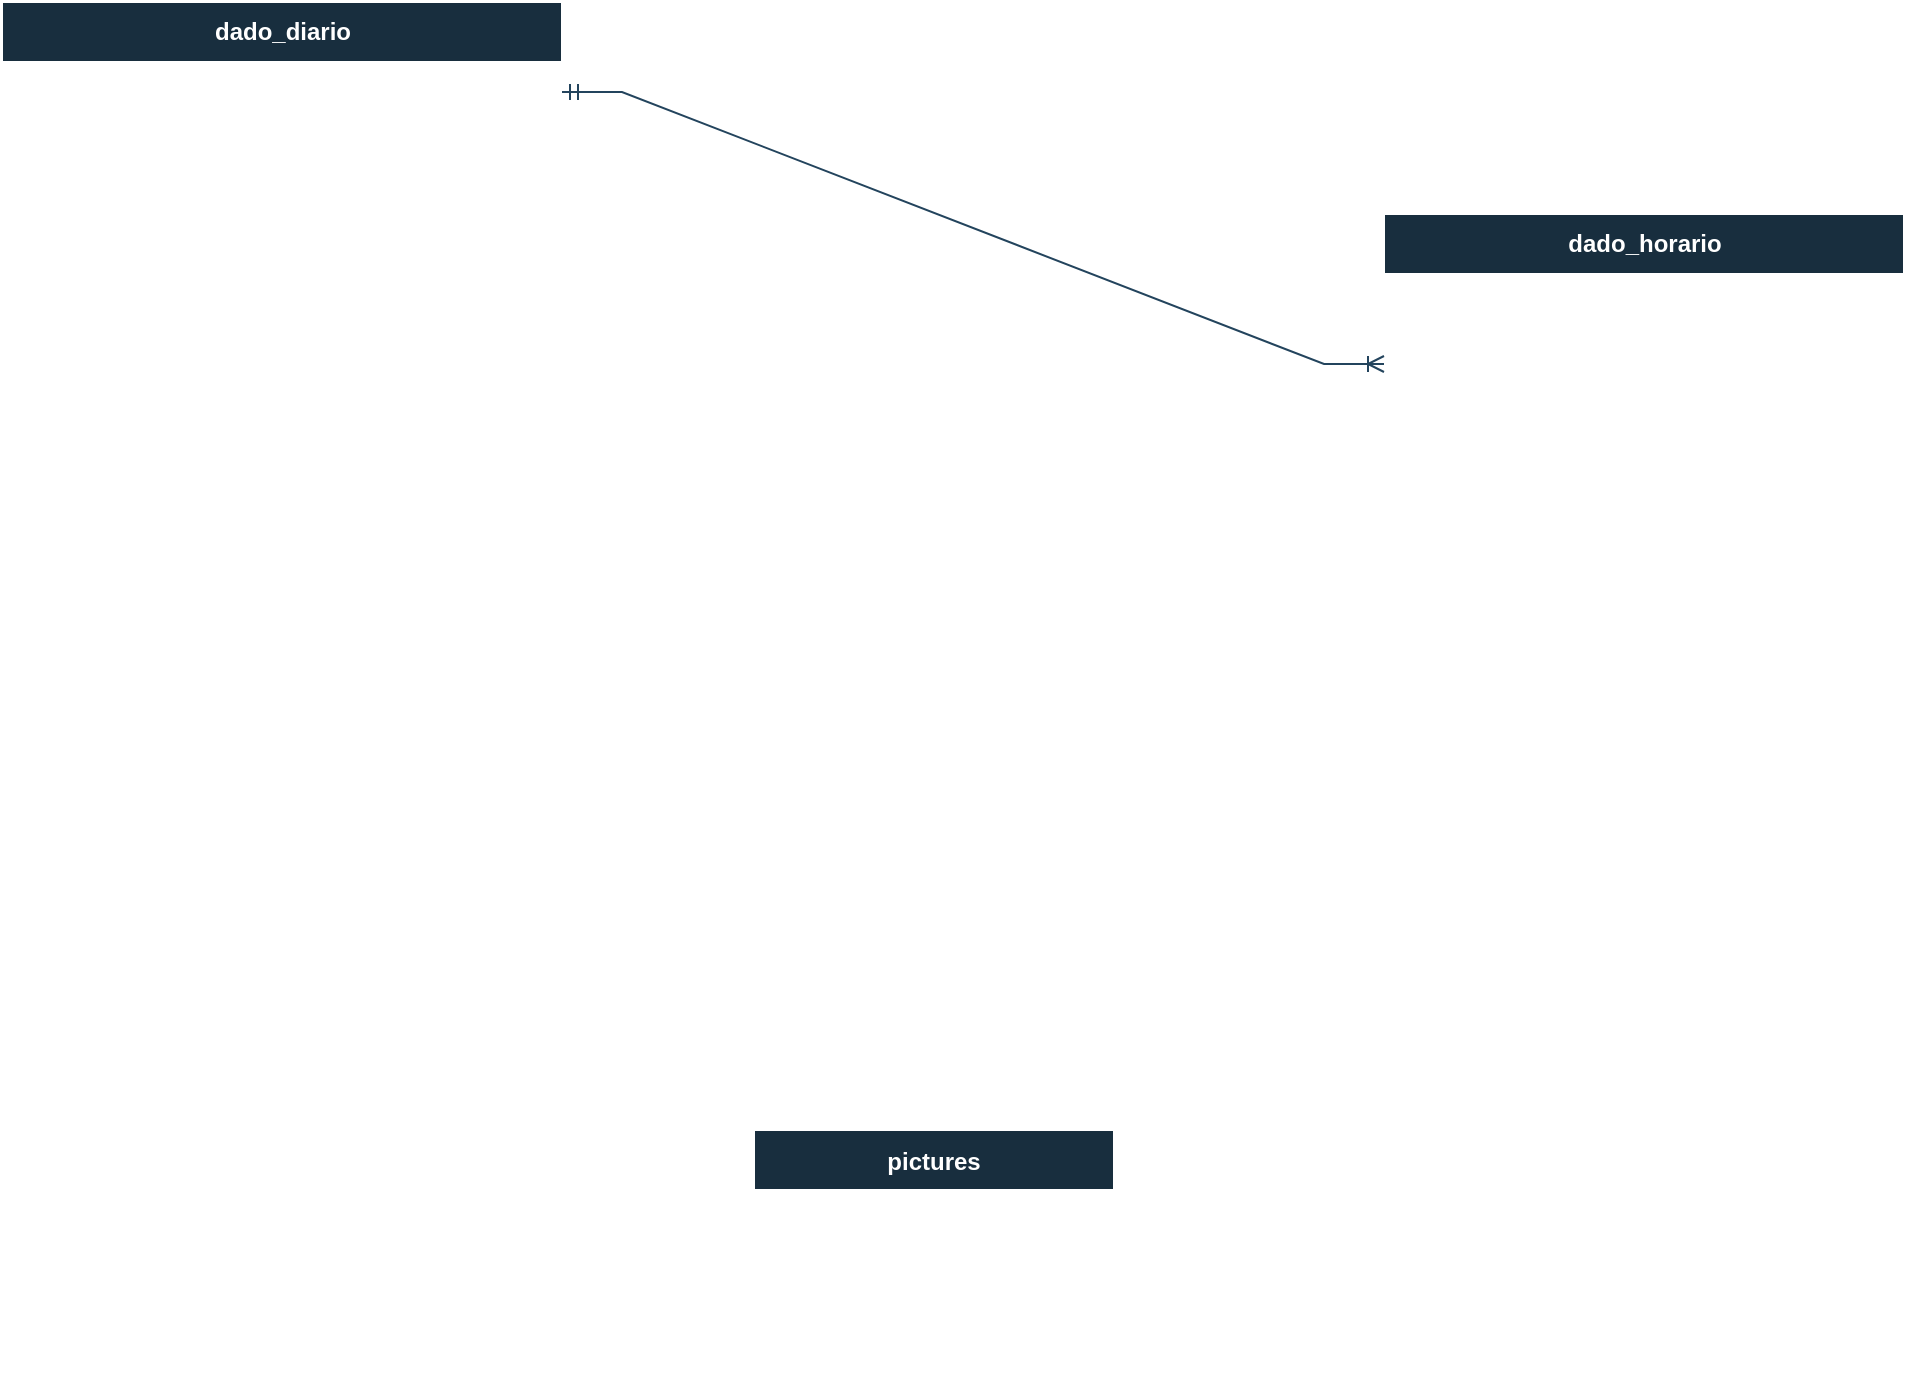 <mxfile version="20.8.16" type="device"><diagram name="Página-1" id="fFhZGj-hXLGvJOTH_AAi"><mxGraphModel dx="1257" dy="759" grid="0" gridSize="10" guides="1" tooltips="1" connect="1" arrows="1" fold="1" page="1" pageScale="1" pageWidth="1169" pageHeight="827" math="0" shadow="0"><root><mxCell id="0"/><mxCell id="1" parent="0"/><mxCell id="_AreLE9WjtvNlcD5M72e-8" value="dado_diario" style="shape=table;startSize=30;container=1;collapsible=1;childLayout=tableLayout;fixedRows=1;rowLines=0;fontStyle=1;align=center;resizeLast=1;labelBackgroundColor=none;labelBorderColor=none;fontColor=#FFFFFF;html=1;fillColor=#182E3E;strokeColor=#FFFFFF;" vertex="1" parent="1"><mxGeometry x="119" y="14" width="280" height="555.357" as="geometry"><mxRectangle x="530" y="330" width="110" height="30" as="alternateBounds"/></mxGeometry></mxCell><mxCell id="_AreLE9WjtvNlcD5M72e-9" value="" style="shape=tableRow;horizontal=0;startSize=0;swimlaneHead=0;swimlaneBody=0;fillColor=none;collapsible=0;dropTarget=0;points=[[0,0.5],[1,0.5]];portConstraint=eastwest;top=0;left=0;right=0;bottom=1;labelBackgroundColor=none;labelBorderColor=none;fontColor=#FFFFFF;html=1;strokeColor=#FFFFFF;" vertex="1" parent="_AreLE9WjtvNlcD5M72e-8"><mxGeometry y="30" width="280" height="30" as="geometry"/></mxCell><mxCell id="_AreLE9WjtvNlcD5M72e-10" value="PK" style="shape=partialRectangle;connectable=0;fillColor=none;top=0;left=0;bottom=0;right=0;fontStyle=1;overflow=hidden;labelBackgroundColor=none;labelBorderColor=none;fontColor=#FFFFFF;html=1;strokeColor=#FFFFFF;" vertex="1" parent="_AreLE9WjtvNlcD5M72e-9"><mxGeometry width="30" height="30" as="geometry"><mxRectangle width="30" height="30" as="alternateBounds"/></mxGeometry></mxCell><mxCell id="_AreLE9WjtvNlcD5M72e-11" value="&lt;table style=&quot;font-size: 1em; width: 271px;&quot; cellpadding=&quot;2&quot; cellspacing=&quot;0&quot;&gt;&lt;tbody&gt;&lt;tr&gt;&lt;td&gt;&lt;/td&gt;&lt;/tr&gt;&lt;tr&gt;&lt;td&gt;codigo serial not null primary key&lt;/td&gt;&lt;/tr&gt;&lt;tr&gt;&lt;td&gt;&lt;br&gt;&lt;/td&gt;&lt;/tr&gt;&lt;/tbody&gt;&lt;/table&gt;" style="shape=partialRectangle;connectable=0;fillColor=none;top=0;left=0;bottom=0;right=0;align=left;spacingLeft=6;fontStyle=5;overflow=hidden;labelBackgroundColor=none;labelBorderColor=none;fontColor=#FFFFFF;html=1;strokeColor=#FFFFFF;" vertex="1" parent="_AreLE9WjtvNlcD5M72e-9"><mxGeometry x="30" width="250" height="30" as="geometry"><mxRectangle width="250" height="30" as="alternateBounds"/></mxGeometry></mxCell><mxCell id="_AreLE9WjtvNlcD5M72e-12" value="" style="shape=tableRow;horizontal=0;startSize=0;swimlaneHead=0;swimlaneBody=0;fillColor=none;collapsible=0;dropTarget=0;points=[[0,0.5],[1,0.5]];portConstraint=eastwest;top=0;left=0;right=0;bottom=0;labelBackgroundColor=none;labelBorderColor=none;fontColor=#FFFFFF;html=1;strokeColor=#FFFFFF;" vertex="1" parent="_AreLE9WjtvNlcD5M72e-8"><mxGeometry y="60" width="280" height="24" as="geometry"/></mxCell><mxCell id="_AreLE9WjtvNlcD5M72e-13" value="" style="shape=partialRectangle;connectable=0;fillColor=none;top=0;left=0;bottom=0;right=0;editable=1;overflow=hidden;labelBackgroundColor=none;labelBorderColor=none;fontColor=#FFFFFF;html=1;strokeColor=#FFFFFF;" vertex="1" parent="_AreLE9WjtvNlcD5M72e-12"><mxGeometry width="30" height="24" as="geometry"><mxRectangle width="30" height="24" as="alternateBounds"/></mxGeometry></mxCell><mxCell id="_AreLE9WjtvNlcD5M72e-14" value="dia timestamp not null unique" style="shape=partialRectangle;connectable=0;fillColor=none;top=0;left=0;bottom=0;right=0;align=left;spacingLeft=6;overflow=hidden;labelBackgroundColor=none;labelBorderColor=none;fontColor=#FFFFFF;html=1;strokeColor=#FFFFFF;" vertex="1" parent="_AreLE9WjtvNlcD5M72e-12"><mxGeometry x="30" width="250" height="24" as="geometry"><mxRectangle width="250" height="24" as="alternateBounds"/></mxGeometry></mxCell><mxCell id="_AreLE9WjtvNlcD5M72e-15" value="" style="shape=tableRow;horizontal=0;startSize=0;swimlaneHead=0;swimlaneBody=0;fillColor=none;collapsible=0;dropTarget=0;points=[[0,0.5],[1,0.5]];portConstraint=eastwest;top=0;left=0;right=0;bottom=0;labelBackgroundColor=none;labelBorderColor=none;fontColor=#FFFFFF;html=1;strokeColor=#FFFFFF;" vertex="1" parent="_AreLE9WjtvNlcD5M72e-8"><mxGeometry y="84" width="280" height="20" as="geometry"/></mxCell><mxCell id="_AreLE9WjtvNlcD5M72e-16" value="" style="shape=partialRectangle;connectable=0;fillColor=none;top=0;left=0;bottom=0;right=0;editable=1;overflow=hidden;labelBackgroundColor=none;labelBorderColor=none;fontColor=#FFFFFF;html=1;strokeColor=#FFFFFF;" vertex="1" parent="_AreLE9WjtvNlcD5M72e-15"><mxGeometry width="30" height="20" as="geometry"><mxRectangle width="30" height="20" as="alternateBounds"/></mxGeometry></mxCell><mxCell id="_AreLE9WjtvNlcD5M72e-17" value="media_umidade double precision not null" style="shape=partialRectangle;connectable=0;fillColor=none;top=0;left=0;bottom=0;right=0;align=left;spacingLeft=6;overflow=hidden;labelBackgroundColor=none;labelBorderColor=none;fontColor=#FFFFFF;html=1;strokeColor=#FFFFFF;" vertex="1" parent="_AreLE9WjtvNlcD5M72e-15"><mxGeometry x="30" width="250" height="20" as="geometry"><mxRectangle width="250" height="20" as="alternateBounds"/></mxGeometry></mxCell><mxCell id="_AreLE9WjtvNlcD5M72e-61" value="" style="shape=tableRow;horizontal=0;startSize=0;swimlaneHead=0;swimlaneBody=0;fillColor=none;collapsible=0;dropTarget=0;points=[[0,0.5],[1,0.5]];portConstraint=eastwest;top=0;left=0;right=0;bottom=0;labelBackgroundColor=none;labelBorderColor=none;fontColor=#FFFFFF;html=1;strokeColor=#FFFFFF;" vertex="1" parent="_AreLE9WjtvNlcD5M72e-8"><mxGeometry y="104" width="280" height="24" as="geometry"/></mxCell><mxCell id="_AreLE9WjtvNlcD5M72e-62" value="" style="shape=partialRectangle;connectable=0;fillColor=none;top=0;left=0;bottom=0;right=0;editable=1;overflow=hidden;labelBackgroundColor=none;labelBorderColor=none;fontColor=#FFFFFF;html=1;strokeColor=#FFFFFF;" vertex="1" parent="_AreLE9WjtvNlcD5M72e-61"><mxGeometry width="30" height="24" as="geometry"><mxRectangle width="30" height="24" as="alternateBounds"/></mxGeometry></mxCell><mxCell id="_AreLE9WjtvNlcD5M72e-63" value="minimo_umidade double precision not null" style="shape=partialRectangle;connectable=0;fillColor=none;top=0;left=0;bottom=0;right=0;align=left;spacingLeft=6;overflow=hidden;labelBackgroundColor=none;labelBorderColor=none;fontColor=#FFFFFF;html=1;strokeColor=#FFFFFF;" vertex="1" parent="_AreLE9WjtvNlcD5M72e-61"><mxGeometry x="30" width="250" height="24" as="geometry"><mxRectangle width="250" height="24" as="alternateBounds"/></mxGeometry></mxCell><mxCell id="_AreLE9WjtvNlcD5M72e-18" value="" style="shape=tableRow;horizontal=0;startSize=0;swimlaneHead=0;swimlaneBody=0;fillColor=none;collapsible=0;dropTarget=0;points=[[0,0.5],[1,0.5]];portConstraint=eastwest;top=0;left=0;right=0;bottom=0;labelBackgroundColor=none;labelBorderColor=none;fontColor=#FFFFFF;html=1;strokeColor=#FFFFFF;" vertex="1" parent="_AreLE9WjtvNlcD5M72e-8"><mxGeometry y="128" width="280" height="24" as="geometry"/></mxCell><mxCell id="_AreLE9WjtvNlcD5M72e-19" value="" style="shape=partialRectangle;connectable=0;fillColor=none;top=0;left=0;bottom=0;right=0;editable=1;overflow=hidden;labelBackgroundColor=none;labelBorderColor=none;fontColor=#FFFFFF;html=1;strokeColor=#FFFFFF;" vertex="1" parent="_AreLE9WjtvNlcD5M72e-18"><mxGeometry width="30" height="24" as="geometry"><mxRectangle width="30" height="24" as="alternateBounds"/></mxGeometry></mxCell><mxCell id="_AreLE9WjtvNlcD5M72e-20" value="maximo_umidade double precision not null" style="shape=partialRectangle;connectable=0;fillColor=none;top=0;left=0;bottom=0;right=0;align=left;spacingLeft=6;overflow=hidden;labelBackgroundColor=none;labelBorderColor=none;fontColor=#FFFFFF;html=1;strokeColor=#FFFFFF;" vertex="1" parent="_AreLE9WjtvNlcD5M72e-18"><mxGeometry x="30" width="250" height="24" as="geometry"><mxRectangle width="250" height="24" as="alternateBounds"/></mxGeometry></mxCell><mxCell id="_AreLE9WjtvNlcD5M72e-21" value="" style="shape=tableRow;horizontal=0;startSize=0;swimlaneHead=0;swimlaneBody=0;fillColor=none;collapsible=0;dropTarget=0;points=[[0,0.5],[1,0.5]];portConstraint=eastwest;top=0;left=0;right=0;bottom=0;labelBackgroundColor=none;labelBorderColor=none;fontColor=#FFFFFF;html=1;strokeColor=#FFFFFF;" vertex="1" parent="_AreLE9WjtvNlcD5M72e-8"><mxGeometry y="152" width="280" height="22" as="geometry"/></mxCell><mxCell id="_AreLE9WjtvNlcD5M72e-22" value="" style="shape=partialRectangle;connectable=0;fillColor=none;top=0;left=0;bottom=0;right=0;editable=1;overflow=hidden;labelBackgroundColor=none;labelBorderColor=none;fontColor=#FFFFFF;html=1;strokeColor=#FFFFFF;" vertex="1" parent="_AreLE9WjtvNlcD5M72e-21"><mxGeometry width="30" height="22" as="geometry"><mxRectangle width="30" height="22" as="alternateBounds"/></mxGeometry></mxCell><mxCell id="_AreLE9WjtvNlcD5M72e-23" value="mediana_umidade double precision not null" style="shape=partialRectangle;connectable=0;fillColor=none;top=0;left=0;bottom=0;right=0;align=left;spacingLeft=6;overflow=hidden;labelBackgroundColor=none;labelBorderColor=none;fontColor=#FFFFFF;html=1;strokeColor=#FFFFFF;" vertex="1" parent="_AreLE9WjtvNlcD5M72e-21"><mxGeometry x="30" width="250" height="22" as="geometry"><mxRectangle width="250" height="22" as="alternateBounds"/></mxGeometry></mxCell><mxCell id="_AreLE9WjtvNlcD5M72e-40" value="" style="shape=tableRow;horizontal=0;startSize=0;swimlaneHead=0;swimlaneBody=0;fillColor=none;collapsible=0;dropTarget=0;points=[[0,0.5],[1,0.5]];portConstraint=eastwest;top=0;left=0;right=0;bottom=0;labelBackgroundColor=none;labelBorderColor=none;fontColor=#FFFFFF;html=1;strokeColor=#FFFFFF;" vertex="1" parent="_AreLE9WjtvNlcD5M72e-8"><mxGeometry y="174" width="280" height="25" as="geometry"/></mxCell><mxCell id="_AreLE9WjtvNlcD5M72e-41" value="" style="shape=partialRectangle;connectable=0;fillColor=none;top=0;left=0;bottom=0;right=0;editable=1;overflow=hidden;labelBackgroundColor=none;labelBorderColor=none;fontColor=#FFFFFF;html=1;strokeColor=#FFFFFF;" vertex="1" parent="_AreLE9WjtvNlcD5M72e-40"><mxGeometry width="30" height="25" as="geometry"><mxRectangle width="30" height="25" as="alternateBounds"/></mxGeometry></mxCell><mxCell id="_AreLE9WjtvNlcD5M72e-42" value="mediana_umidade double precision not null" style="shape=partialRectangle;connectable=0;fillColor=none;top=0;left=0;bottom=0;right=0;align=left;spacingLeft=6;overflow=hidden;labelBackgroundColor=none;labelBorderColor=none;fontColor=#FFFFFF;html=1;strokeColor=#FFFFFF;" vertex="1" parent="_AreLE9WjtvNlcD5M72e-40"><mxGeometry x="30" width="250" height="25" as="geometry"><mxRectangle width="250" height="25" as="alternateBounds"/></mxGeometry></mxCell><mxCell id="_AreLE9WjtvNlcD5M72e-43" value="" style="shape=tableRow;horizontal=0;startSize=0;swimlaneHead=0;swimlaneBody=0;fillColor=none;collapsible=0;dropTarget=0;points=[[0,0.5],[1,0.5]];portConstraint=eastwest;top=0;left=0;right=0;bottom=0;labelBackgroundColor=none;labelBorderColor=none;fontColor=#FFFFFF;html=1;strokeColor=#FFFFFF;" vertex="1" parent="_AreLE9WjtvNlcD5M72e-8"><mxGeometry y="199" width="280" height="20" as="geometry"/></mxCell><mxCell id="_AreLE9WjtvNlcD5M72e-44" value="" style="shape=partialRectangle;connectable=0;fillColor=none;top=0;left=0;bottom=0;right=0;editable=1;overflow=hidden;labelBackgroundColor=none;labelBorderColor=none;fontColor=#FFFFFF;html=1;strokeColor=#FFFFFF;" vertex="1" parent="_AreLE9WjtvNlcD5M72e-43"><mxGeometry width="30" height="20" as="geometry"><mxRectangle width="30" height="20" as="alternateBounds"/></mxGeometry></mxCell><mxCell id="_AreLE9WjtvNlcD5M72e-45" value="moda_umidade double precision not null" style="shape=partialRectangle;connectable=0;fillColor=none;top=0;left=0;bottom=0;right=0;align=left;spacingLeft=6;overflow=hidden;labelBackgroundColor=none;labelBorderColor=none;fontColor=#FFFFFF;html=1;strokeColor=#FFFFFF;" vertex="1" parent="_AreLE9WjtvNlcD5M72e-43"><mxGeometry x="30" width="250" height="20" as="geometry"><mxRectangle width="250" height="20" as="alternateBounds"/></mxGeometry></mxCell><mxCell id="_AreLE9WjtvNlcD5M72e-46" value="" style="shape=tableRow;horizontal=0;startSize=0;swimlaneHead=0;swimlaneBody=0;fillColor=none;collapsible=0;dropTarget=0;points=[[0,0.5],[1,0.5]];portConstraint=eastwest;top=0;left=0;right=0;bottom=0;labelBackgroundColor=none;labelBorderColor=none;fontColor=#FFFFFF;html=1;strokeColor=#FFFFFF;" vertex="1" parent="_AreLE9WjtvNlcD5M72e-8"><mxGeometry y="219" width="280" height="22" as="geometry"/></mxCell><mxCell id="_AreLE9WjtvNlcD5M72e-47" value="" style="shape=partialRectangle;connectable=0;fillColor=none;top=0;left=0;bottom=0;right=0;editable=1;overflow=hidden;labelBackgroundColor=none;labelBorderColor=none;fontColor=#FFFFFF;html=1;strokeColor=#FFFFFF;" vertex="1" parent="_AreLE9WjtvNlcD5M72e-46"><mxGeometry width="30" height="22" as="geometry"><mxRectangle width="30" height="22" as="alternateBounds"/></mxGeometry></mxCell><mxCell id="_AreLE9WjtvNlcD5M72e-48" value="media_pressao double precision not null" style="shape=partialRectangle;connectable=0;fillColor=none;top=0;left=0;bottom=0;right=0;align=left;spacingLeft=6;overflow=hidden;labelBackgroundColor=none;labelBorderColor=none;fontColor=#FFFFFF;html=1;strokeColor=#FFFFFF;" vertex="1" parent="_AreLE9WjtvNlcD5M72e-46"><mxGeometry x="30" width="250" height="22" as="geometry"><mxRectangle width="250" height="22" as="alternateBounds"/></mxGeometry></mxCell><mxCell id="_AreLE9WjtvNlcD5M72e-49" value="" style="shape=tableRow;horizontal=0;startSize=0;swimlaneHead=0;swimlaneBody=0;fillColor=none;collapsible=0;dropTarget=0;points=[[0,0.5],[1,0.5]];portConstraint=eastwest;top=0;left=0;right=0;bottom=0;labelBackgroundColor=none;labelBorderColor=none;fontColor=#FFFFFF;html=1;strokeColor=#FFFFFF;" vertex="1" parent="_AreLE9WjtvNlcD5M72e-8"><mxGeometry y="241" width="280" height="22" as="geometry"/></mxCell><mxCell id="_AreLE9WjtvNlcD5M72e-50" value="" style="shape=partialRectangle;connectable=0;fillColor=none;top=0;left=0;bottom=0;right=0;editable=1;overflow=hidden;labelBackgroundColor=none;labelBorderColor=none;fontColor=#FFFFFF;html=1;strokeColor=#FFFFFF;" vertex="1" parent="_AreLE9WjtvNlcD5M72e-49"><mxGeometry width="30" height="22" as="geometry"><mxRectangle width="30" height="22" as="alternateBounds"/></mxGeometry></mxCell><mxCell id="_AreLE9WjtvNlcD5M72e-51" value="minimo_pressao double precision not null" style="shape=partialRectangle;connectable=0;fillColor=none;top=0;left=0;bottom=0;right=0;align=left;spacingLeft=6;overflow=hidden;labelBackgroundColor=none;labelBorderColor=none;fontColor=#FFFFFF;html=1;strokeColor=#FFFFFF;" vertex="1" parent="_AreLE9WjtvNlcD5M72e-49"><mxGeometry x="30" width="250" height="22" as="geometry"><mxRectangle width="250" height="22" as="alternateBounds"/></mxGeometry></mxCell><mxCell id="_AreLE9WjtvNlcD5M72e-52" value="" style="shape=tableRow;horizontal=0;startSize=0;swimlaneHead=0;swimlaneBody=0;fillColor=none;collapsible=0;dropTarget=0;points=[[0,0.5],[1,0.5]];portConstraint=eastwest;top=0;left=0;right=0;bottom=0;labelBackgroundColor=none;labelBorderColor=none;fontColor=#FFFFFF;html=1;strokeColor=#FFFFFF;" vertex="1" parent="_AreLE9WjtvNlcD5M72e-8"><mxGeometry y="263" width="280" height="22" as="geometry"/></mxCell><mxCell id="_AreLE9WjtvNlcD5M72e-53" value="" style="shape=partialRectangle;connectable=0;fillColor=none;top=0;left=0;bottom=0;right=0;editable=1;overflow=hidden;labelBackgroundColor=none;labelBorderColor=none;fontColor=#FFFFFF;html=1;strokeColor=#FFFFFF;" vertex="1" parent="_AreLE9WjtvNlcD5M72e-52"><mxGeometry width="30" height="22" as="geometry"><mxRectangle width="30" height="22" as="alternateBounds"/></mxGeometry></mxCell><mxCell id="_AreLE9WjtvNlcD5M72e-54" value="maximo_pressao double precision not null" style="shape=partialRectangle;connectable=0;fillColor=none;top=0;left=0;bottom=0;right=0;align=left;spacingLeft=6;overflow=hidden;labelBackgroundColor=none;labelBorderColor=none;fontColor=#FFFFFF;html=1;strokeColor=#FFFFFF;" vertex="1" parent="_AreLE9WjtvNlcD5M72e-52"><mxGeometry x="30" width="250" height="22" as="geometry"><mxRectangle width="250" height="22" as="alternateBounds"/></mxGeometry></mxCell><mxCell id="_AreLE9WjtvNlcD5M72e-55" value="" style="shape=tableRow;horizontal=0;startSize=0;swimlaneHead=0;swimlaneBody=0;fillColor=none;collapsible=0;dropTarget=0;points=[[0,0.5],[1,0.5]];portConstraint=eastwest;top=0;left=0;right=0;bottom=0;labelBackgroundColor=none;labelBorderColor=none;fontColor=#FFFFFF;html=1;strokeColor=#FFFFFF;" vertex="1" parent="_AreLE9WjtvNlcD5M72e-8"><mxGeometry y="285" width="280" height="20" as="geometry"/></mxCell><mxCell id="_AreLE9WjtvNlcD5M72e-56" value="" style="shape=partialRectangle;connectable=0;fillColor=none;top=0;left=0;bottom=0;right=0;editable=1;overflow=hidden;labelBackgroundColor=none;labelBorderColor=none;fontColor=#FFFFFF;html=1;strokeColor=#FFFFFF;" vertex="1" parent="_AreLE9WjtvNlcD5M72e-55"><mxGeometry width="30" height="20" as="geometry"><mxRectangle width="30" height="20" as="alternateBounds"/></mxGeometry></mxCell><mxCell id="_AreLE9WjtvNlcD5M72e-57" value="mediana_pressao double precision not null" style="shape=partialRectangle;connectable=0;fillColor=none;top=0;left=0;bottom=0;right=0;align=left;spacingLeft=6;overflow=hidden;labelBackgroundColor=none;labelBorderColor=none;fontColor=#FFFFFF;html=1;strokeColor=#FFFFFF;" vertex="1" parent="_AreLE9WjtvNlcD5M72e-55"><mxGeometry x="30" width="250" height="20" as="geometry"><mxRectangle width="250" height="20" as="alternateBounds"/></mxGeometry></mxCell><mxCell id="_AreLE9WjtvNlcD5M72e-58" value="" style="shape=tableRow;horizontal=0;startSize=0;swimlaneHead=0;swimlaneBody=0;fillColor=none;collapsible=0;dropTarget=0;points=[[0,0.5],[1,0.5]];portConstraint=eastwest;top=0;left=0;right=0;bottom=0;labelBackgroundColor=none;labelBorderColor=none;fontColor=#FFFFFF;html=1;strokeColor=#FFFFFF;" vertex="1" parent="_AreLE9WjtvNlcD5M72e-8"><mxGeometry y="305" width="280" height="23" as="geometry"/></mxCell><mxCell id="_AreLE9WjtvNlcD5M72e-59" value="" style="shape=partialRectangle;connectable=0;fillColor=none;top=0;left=0;bottom=0;right=0;editable=1;overflow=hidden;labelBackgroundColor=none;labelBorderColor=none;fontColor=#FFFFFF;html=1;strokeColor=#FFFFFF;" vertex="1" parent="_AreLE9WjtvNlcD5M72e-58"><mxGeometry width="30" height="23" as="geometry"><mxRectangle width="30" height="23" as="alternateBounds"/></mxGeometry></mxCell><mxCell id="_AreLE9WjtvNlcD5M72e-60" value="moda_pressao double precision not null" style="shape=partialRectangle;connectable=0;fillColor=none;top=0;left=0;bottom=0;right=0;align=left;spacingLeft=6;overflow=hidden;labelBackgroundColor=none;labelBorderColor=none;fontColor=#FFFFFF;html=1;strokeColor=#FFFFFF;" vertex="1" parent="_AreLE9WjtvNlcD5M72e-58"><mxGeometry x="30" width="250" height="23" as="geometry"><mxRectangle width="250" height="23" as="alternateBounds"/></mxGeometry></mxCell><mxCell id="_AreLE9WjtvNlcD5M72e-64" value="" style="shape=tableRow;horizontal=0;startSize=0;swimlaneHead=0;swimlaneBody=0;fillColor=none;collapsible=0;dropTarget=0;points=[[0,0.5],[1,0.5]];portConstraint=eastwest;top=0;left=0;right=0;bottom=0;labelBackgroundColor=none;labelBorderColor=none;fontColor=#FFFFFF;html=1;strokeColor=#FFFFFF;" vertex="1" parent="_AreLE9WjtvNlcD5M72e-8"><mxGeometry y="328" width="280" height="20" as="geometry"/></mxCell><mxCell id="_AreLE9WjtvNlcD5M72e-65" value="" style="shape=partialRectangle;connectable=0;fillColor=none;top=0;left=0;bottom=0;right=0;editable=1;overflow=hidden;labelBackgroundColor=none;labelBorderColor=none;fontColor=#FFFFFF;html=1;strokeColor=#FFFFFF;" vertex="1" parent="_AreLE9WjtvNlcD5M72e-64"><mxGeometry width="30" height="20" as="geometry"><mxRectangle width="30" height="20" as="alternateBounds"/></mxGeometry></mxCell><mxCell id="_AreLE9WjtvNlcD5M72e-66" value="media_temp_int double precision not null" style="shape=partialRectangle;connectable=0;fillColor=none;top=0;left=0;bottom=0;right=0;align=left;spacingLeft=6;overflow=hidden;labelBackgroundColor=none;labelBorderColor=none;fontColor=#FFFFFF;html=1;strokeColor=#FFFFFF;" vertex="1" parent="_AreLE9WjtvNlcD5M72e-64"><mxGeometry x="30" width="250" height="20" as="geometry"><mxRectangle width="250" height="20" as="alternateBounds"/></mxGeometry></mxCell><mxCell id="_AreLE9WjtvNlcD5M72e-67" value="" style="shape=tableRow;horizontal=0;startSize=0;swimlaneHead=0;swimlaneBody=0;fillColor=none;collapsible=0;dropTarget=0;points=[[0,0.5],[1,0.5]];portConstraint=eastwest;top=0;left=0;right=0;bottom=0;labelBackgroundColor=none;labelBorderColor=none;fontColor=#FFFFFF;html=1;strokeColor=#FFFFFF;" vertex="1" parent="_AreLE9WjtvNlcD5M72e-8"><mxGeometry y="348" width="280" height="21" as="geometry"/></mxCell><mxCell id="_AreLE9WjtvNlcD5M72e-68" value="" style="shape=partialRectangle;connectable=0;fillColor=none;top=0;left=0;bottom=0;right=0;editable=1;overflow=hidden;labelBackgroundColor=none;labelBorderColor=none;fontColor=#FFFFFF;html=1;strokeColor=#FFFFFF;" vertex="1" parent="_AreLE9WjtvNlcD5M72e-67"><mxGeometry width="30" height="21" as="geometry"><mxRectangle width="30" height="21" as="alternateBounds"/></mxGeometry></mxCell><mxCell id="_AreLE9WjtvNlcD5M72e-69" value="minimo_temp_int double precision not null" style="shape=partialRectangle;connectable=0;fillColor=none;top=0;left=0;bottom=0;right=0;align=left;spacingLeft=6;overflow=hidden;labelBackgroundColor=none;labelBorderColor=none;fontColor=#FFFFFF;html=1;strokeColor=#FFFFFF;" vertex="1" parent="_AreLE9WjtvNlcD5M72e-67"><mxGeometry x="30" width="250" height="21" as="geometry"><mxRectangle width="250" height="21" as="alternateBounds"/></mxGeometry></mxCell><mxCell id="_AreLE9WjtvNlcD5M72e-70" value="" style="shape=tableRow;horizontal=0;startSize=0;swimlaneHead=0;swimlaneBody=0;fillColor=none;collapsible=0;dropTarget=0;points=[[0,0.5],[1,0.5]];portConstraint=eastwest;top=0;left=0;right=0;bottom=0;labelBackgroundColor=none;labelBorderColor=none;fontColor=#FFFFFF;html=1;strokeColor=#FFFFFF;" vertex="1" parent="_AreLE9WjtvNlcD5M72e-8"><mxGeometry y="369" width="280" height="25" as="geometry"/></mxCell><mxCell id="_AreLE9WjtvNlcD5M72e-71" value="" style="shape=partialRectangle;connectable=0;fillColor=none;top=0;left=0;bottom=0;right=0;editable=1;overflow=hidden;labelBackgroundColor=none;labelBorderColor=none;fontColor=#FFFFFF;html=1;strokeColor=#FFFFFF;" vertex="1" parent="_AreLE9WjtvNlcD5M72e-70"><mxGeometry width="30" height="25" as="geometry"><mxRectangle width="30" height="25" as="alternateBounds"/></mxGeometry></mxCell><mxCell id="_AreLE9WjtvNlcD5M72e-72" value="maximo_temp_int double precision not null" style="shape=partialRectangle;connectable=0;fillColor=none;top=0;left=0;bottom=0;right=0;align=left;spacingLeft=6;overflow=hidden;labelBackgroundColor=none;labelBorderColor=none;fontColor=#FFFFFF;html=1;strokeColor=#FFFFFF;" vertex="1" parent="_AreLE9WjtvNlcD5M72e-70"><mxGeometry x="30" width="250" height="25" as="geometry"><mxRectangle width="250" height="25" as="alternateBounds"/></mxGeometry></mxCell><mxCell id="_AreLE9WjtvNlcD5M72e-73" value="" style="shape=tableRow;horizontal=0;startSize=0;swimlaneHead=0;swimlaneBody=0;fillColor=none;collapsible=0;dropTarget=0;points=[[0,0.5],[1,0.5]];portConstraint=eastwest;top=0;left=0;right=0;bottom=0;labelBackgroundColor=none;labelBorderColor=none;fontColor=#FFFFFF;html=1;strokeColor=#FFFFFF;" vertex="1" parent="_AreLE9WjtvNlcD5M72e-8"><mxGeometry y="394" width="280" height="22" as="geometry"/></mxCell><mxCell id="_AreLE9WjtvNlcD5M72e-74" value="" style="shape=partialRectangle;connectable=0;fillColor=none;top=0;left=0;bottom=0;right=0;editable=1;overflow=hidden;labelBackgroundColor=none;labelBorderColor=none;fontColor=#FFFFFF;html=1;strokeColor=#FFFFFF;" vertex="1" parent="_AreLE9WjtvNlcD5M72e-73"><mxGeometry width="30" height="22" as="geometry"><mxRectangle width="30" height="22" as="alternateBounds"/></mxGeometry></mxCell><mxCell id="_AreLE9WjtvNlcD5M72e-75" value="mediana_temp_int double precision not null" style="shape=partialRectangle;connectable=0;fillColor=none;top=0;left=0;bottom=0;right=0;align=left;spacingLeft=6;overflow=hidden;labelBackgroundColor=none;labelBorderColor=none;fontColor=#FFFFFF;html=1;strokeColor=#FFFFFF;" vertex="1" parent="_AreLE9WjtvNlcD5M72e-73"><mxGeometry x="30" width="250" height="22" as="geometry"><mxRectangle width="250" height="22" as="alternateBounds"/></mxGeometry></mxCell><mxCell id="_AreLE9WjtvNlcD5M72e-76" value="" style="shape=tableRow;horizontal=0;startSize=0;swimlaneHead=0;swimlaneBody=0;fillColor=none;collapsible=0;dropTarget=0;points=[[0,0.5],[1,0.5]];portConstraint=eastwest;top=0;left=0;right=0;bottom=0;labelBackgroundColor=none;labelBorderColor=none;fontColor=#FFFFFF;html=1;strokeColor=#FFFFFF;" vertex="1" parent="_AreLE9WjtvNlcD5M72e-8"><mxGeometry y="416" width="280" height="20" as="geometry"/></mxCell><mxCell id="_AreLE9WjtvNlcD5M72e-77" value="" style="shape=partialRectangle;connectable=0;fillColor=none;top=0;left=0;bottom=0;right=0;editable=1;overflow=hidden;labelBackgroundColor=none;labelBorderColor=none;fontColor=#FFFFFF;html=1;strokeColor=#FFFFFF;" vertex="1" parent="_AreLE9WjtvNlcD5M72e-76"><mxGeometry width="30" height="20" as="geometry"><mxRectangle width="30" height="20" as="alternateBounds"/></mxGeometry></mxCell><mxCell id="_AreLE9WjtvNlcD5M72e-78" value="moda_temp_int double precision not null" style="shape=partialRectangle;connectable=0;fillColor=none;top=0;left=0;bottom=0;right=0;align=left;spacingLeft=6;overflow=hidden;labelBackgroundColor=none;labelBorderColor=none;fontColor=#FFFFFF;html=1;strokeColor=#FFFFFF;" vertex="1" parent="_AreLE9WjtvNlcD5M72e-76"><mxGeometry x="30" width="250" height="20" as="geometry"><mxRectangle width="250" height="20" as="alternateBounds"/></mxGeometry></mxCell><mxCell id="_AreLE9WjtvNlcD5M72e-79" value="" style="shape=tableRow;horizontal=0;startSize=0;swimlaneHead=0;swimlaneBody=0;fillColor=none;collapsible=0;dropTarget=0;points=[[0,0.5],[1,0.5]];portConstraint=eastwest;top=0;left=0;right=0;bottom=0;labelBackgroundColor=none;labelBorderColor=none;fontColor=#FFFFFF;html=1;strokeColor=#FFFFFF;" vertex="1" parent="_AreLE9WjtvNlcD5M72e-8"><mxGeometry y="436" width="280" height="23" as="geometry"/></mxCell><mxCell id="_AreLE9WjtvNlcD5M72e-80" value="" style="shape=partialRectangle;connectable=0;fillColor=none;top=0;left=0;bottom=0;right=0;editable=1;overflow=hidden;labelBackgroundColor=none;labelBorderColor=none;fontColor=#FFFFFF;html=1;strokeColor=#FFFFFF;" vertex="1" parent="_AreLE9WjtvNlcD5M72e-79"><mxGeometry width="30" height="23" as="geometry"><mxRectangle width="30" height="23" as="alternateBounds"/></mxGeometry></mxCell><mxCell id="_AreLE9WjtvNlcD5M72e-81" value="media_temp_ext double precision not null" style="shape=partialRectangle;connectable=0;fillColor=none;top=0;left=0;bottom=0;right=0;align=left;spacingLeft=6;overflow=hidden;labelBackgroundColor=none;labelBorderColor=none;fontColor=#FFFFFF;html=1;strokeColor=#FFFFFF;" vertex="1" parent="_AreLE9WjtvNlcD5M72e-79"><mxGeometry x="30" width="250" height="23" as="geometry"><mxRectangle width="250" height="23" as="alternateBounds"/></mxGeometry></mxCell><mxCell id="_AreLE9WjtvNlcD5M72e-82" value="" style="shape=tableRow;horizontal=0;startSize=0;swimlaneHead=0;swimlaneBody=0;fillColor=none;collapsible=0;dropTarget=0;points=[[0,0.5],[1,0.5]];portConstraint=eastwest;top=0;left=0;right=0;bottom=0;labelBackgroundColor=none;labelBorderColor=none;fontColor=#FFFFFF;html=1;strokeColor=#FFFFFF;" vertex="1" parent="_AreLE9WjtvNlcD5M72e-8"><mxGeometry y="459" width="280" height="22" as="geometry"/></mxCell><mxCell id="_AreLE9WjtvNlcD5M72e-83" value="" style="shape=partialRectangle;connectable=0;fillColor=none;top=0;left=0;bottom=0;right=0;editable=1;overflow=hidden;labelBackgroundColor=none;labelBorderColor=none;fontColor=#FFFFFF;html=1;strokeColor=#FFFFFF;" vertex="1" parent="_AreLE9WjtvNlcD5M72e-82"><mxGeometry width="30" height="22" as="geometry"><mxRectangle width="30" height="22" as="alternateBounds"/></mxGeometry></mxCell><mxCell id="_AreLE9WjtvNlcD5M72e-84" value="minimo_temp_ext double precision not null" style="shape=partialRectangle;connectable=0;fillColor=none;top=0;left=0;bottom=0;right=0;align=left;spacingLeft=6;overflow=hidden;labelBackgroundColor=none;labelBorderColor=none;fontColor=#FFFFFF;html=1;strokeColor=#FFFFFF;" vertex="1" parent="_AreLE9WjtvNlcD5M72e-82"><mxGeometry x="30" width="250" height="22" as="geometry"><mxRectangle width="250" height="22" as="alternateBounds"/></mxGeometry></mxCell><mxCell id="_AreLE9WjtvNlcD5M72e-85" value="" style="shape=tableRow;horizontal=0;startSize=0;swimlaneHead=0;swimlaneBody=0;fillColor=none;collapsible=0;dropTarget=0;points=[[0,0.5],[1,0.5]];portConstraint=eastwest;top=0;left=0;right=0;bottom=0;labelBackgroundColor=none;labelBorderColor=none;fontColor=#FFFFFF;html=1;strokeColor=#FFFFFF;" vertex="1" parent="_AreLE9WjtvNlcD5M72e-8"><mxGeometry y="481" width="280" height="25" as="geometry"/></mxCell><mxCell id="_AreLE9WjtvNlcD5M72e-86" value="" style="shape=partialRectangle;connectable=0;fillColor=none;top=0;left=0;bottom=0;right=0;editable=1;overflow=hidden;labelBackgroundColor=none;labelBorderColor=none;fontColor=#FFFFFF;html=1;strokeColor=#FFFFFF;" vertex="1" parent="_AreLE9WjtvNlcD5M72e-85"><mxGeometry width="30" height="25" as="geometry"><mxRectangle width="30" height="25" as="alternateBounds"/></mxGeometry></mxCell><mxCell id="_AreLE9WjtvNlcD5M72e-87" value="maximo_temp_ext double precision not null" style="shape=partialRectangle;connectable=0;fillColor=none;top=0;left=0;bottom=0;right=0;align=left;spacingLeft=6;overflow=hidden;labelBackgroundColor=none;labelBorderColor=none;fontColor=#FFFFFF;html=1;strokeColor=#FFFFFF;" vertex="1" parent="_AreLE9WjtvNlcD5M72e-85"><mxGeometry x="30" width="250" height="25" as="geometry"><mxRectangle width="250" height="25" as="alternateBounds"/></mxGeometry></mxCell><mxCell id="_AreLE9WjtvNlcD5M72e-88" value="" style="shape=tableRow;horizontal=0;startSize=0;swimlaneHead=0;swimlaneBody=0;fillColor=none;collapsible=0;dropTarget=0;points=[[0,0.5],[1,0.5]];portConstraint=eastwest;top=0;left=0;right=0;bottom=0;labelBackgroundColor=none;labelBorderColor=none;fontColor=#FFFFFF;html=1;strokeColor=#FFFFFF;" vertex="1" parent="_AreLE9WjtvNlcD5M72e-8"><mxGeometry y="506" width="280" height="23" as="geometry"/></mxCell><mxCell id="_AreLE9WjtvNlcD5M72e-89" value="" style="shape=partialRectangle;connectable=0;fillColor=none;top=0;left=0;bottom=0;right=0;editable=1;overflow=hidden;labelBackgroundColor=none;labelBorderColor=none;fontColor=#FFFFFF;html=1;strokeColor=#FFFFFF;" vertex="1" parent="_AreLE9WjtvNlcD5M72e-88"><mxGeometry width="30" height="23" as="geometry"><mxRectangle width="30" height="23" as="alternateBounds"/></mxGeometry></mxCell><mxCell id="_AreLE9WjtvNlcD5M72e-90" value="mediana_temp_ext double precision not null" style="shape=partialRectangle;connectable=0;fillColor=none;top=0;left=0;bottom=0;right=0;align=left;spacingLeft=6;overflow=hidden;labelBackgroundColor=none;labelBorderColor=none;fontColor=#FFFFFF;html=1;strokeColor=#FFFFFF;" vertex="1" parent="_AreLE9WjtvNlcD5M72e-88"><mxGeometry x="30" width="250" height="23" as="geometry"><mxRectangle width="250" height="23" as="alternateBounds"/></mxGeometry></mxCell><mxCell id="_AreLE9WjtvNlcD5M72e-91" value="" style="shape=tableRow;horizontal=0;startSize=0;swimlaneHead=0;swimlaneBody=0;fillColor=none;collapsible=0;dropTarget=0;points=[[0,0.5],[1,0.5]];portConstraint=eastwest;top=0;left=0;right=0;bottom=0;labelBackgroundColor=none;labelBorderColor=none;fontColor=#FFFFFF;html=1;strokeColor=#FFFFFF;" vertex="1" parent="_AreLE9WjtvNlcD5M72e-8"><mxGeometry y="529" width="280" height="25" as="geometry"/></mxCell><mxCell id="_AreLE9WjtvNlcD5M72e-92" value="" style="shape=partialRectangle;connectable=0;fillColor=none;top=0;left=0;bottom=0;right=0;editable=1;overflow=hidden;labelBackgroundColor=none;labelBorderColor=none;fontColor=#FFFFFF;html=1;strokeColor=#FFFFFF;" vertex="1" parent="_AreLE9WjtvNlcD5M72e-91"><mxGeometry width="30" height="25" as="geometry"><mxRectangle width="30" height="25" as="alternateBounds"/></mxGeometry></mxCell><mxCell id="_AreLE9WjtvNlcD5M72e-93" value="moda_temp_ext double precision not null" style="shape=partialRectangle;connectable=0;fillColor=none;top=0;left=0;bottom=0;right=0;align=left;spacingLeft=6;overflow=hidden;labelBackgroundColor=none;labelBorderColor=none;fontColor=#FFFFFF;html=1;strokeColor=#FFFFFF;" vertex="1" parent="_AreLE9WjtvNlcD5M72e-91"><mxGeometry x="30" width="250" height="25" as="geometry"><mxRectangle width="250" height="25" as="alternateBounds"/></mxGeometry></mxCell><mxCell id="_AreLE9WjtvNlcD5M72e-24" value="dado_horario" style="shape=table;startSize=30;container=1;collapsible=1;childLayout=tableLayout;fixedRows=1;rowLines=0;fontStyle=1;align=center;resizeLast=1;labelBackgroundColor=none;labelBorderColor=none;fontColor=#FFFFFF;html=1;fillColor=#182E3E;strokeColor=#FFFFFF;" vertex="1" parent="1"><mxGeometry x="810" y="120" width="260" height="240" as="geometry"/></mxCell><mxCell id="_AreLE9WjtvNlcD5M72e-25" value="" style="shape=tableRow;horizontal=0;startSize=0;swimlaneHead=0;swimlaneBody=0;fillColor=none;collapsible=0;dropTarget=0;points=[[0,0.5],[1,0.5]];portConstraint=eastwest;top=0;left=0;right=0;bottom=1;labelBackgroundColor=none;labelBorderColor=none;fontColor=#FFFFFF;html=1;strokeColor=#FFFFFF;" vertex="1" parent="_AreLE9WjtvNlcD5M72e-24"><mxGeometry y="30" width="260" height="30" as="geometry"/></mxCell><mxCell id="_AreLE9WjtvNlcD5M72e-26" value="PK" style="shape=partialRectangle;connectable=0;fillColor=none;top=0;left=0;bottom=0;right=0;fontStyle=1;overflow=hidden;labelBackgroundColor=none;labelBorderColor=none;fontColor=#FFFFFF;html=1;strokeColor=#FFFFFF;" vertex="1" parent="_AreLE9WjtvNlcD5M72e-25"><mxGeometry width="30" height="30" as="geometry"><mxRectangle width="30" height="30" as="alternateBounds"/></mxGeometry></mxCell><mxCell id="_AreLE9WjtvNlcD5M72e-27" value="codigo serial not null primary key" style="shape=partialRectangle;connectable=0;fillColor=none;top=0;left=0;bottom=0;right=0;align=left;spacingLeft=6;fontStyle=5;overflow=hidden;labelBackgroundColor=none;labelBorderColor=none;fontColor=#FFFFFF;html=1;strokeColor=#FFFFFF;" vertex="1" parent="_AreLE9WjtvNlcD5M72e-25"><mxGeometry x="30" width="230" height="30" as="geometry"><mxRectangle width="230" height="30" as="alternateBounds"/></mxGeometry></mxCell><mxCell id="_AreLE9WjtvNlcD5M72e-99" value="" style="shape=tableRow;horizontal=0;startSize=0;swimlaneHead=0;swimlaneBody=0;fillColor=none;collapsible=0;dropTarget=0;points=[[0,0.5],[1,0.5]];portConstraint=eastwest;top=0;left=0;right=0;bottom=1;labelBackgroundColor=none;labelBorderColor=none;fontColor=#FFFFFF;html=1;strokeColor=#FFFFFF;" vertex="1" parent="_AreLE9WjtvNlcD5M72e-24"><mxGeometry y="60" width="260" height="30" as="geometry"/></mxCell><mxCell id="_AreLE9WjtvNlcD5M72e-100" value="FK" style="shape=partialRectangle;connectable=0;fillColor=none;top=0;left=0;bottom=0;right=0;fontStyle=1;overflow=hidden;labelBackgroundColor=none;labelBorderColor=none;fontColor=#FFFFFF;html=1;strokeColor=#FFFFFF;" vertex="1" parent="_AreLE9WjtvNlcD5M72e-99"><mxGeometry width="30" height="30" as="geometry"><mxRectangle width="30" height="30" as="alternateBounds"/></mxGeometry></mxCell><mxCell id="_AreLE9WjtvNlcD5M72e-101" value="codigo_dado_diario" style="shape=partialRectangle;connectable=0;fillColor=none;top=0;left=0;bottom=0;right=0;align=left;spacingLeft=6;fontStyle=5;overflow=hidden;labelBackgroundColor=none;labelBorderColor=none;fontColor=#FFFFFF;html=1;strokeColor=#FFFFFF;" vertex="1" parent="_AreLE9WjtvNlcD5M72e-99"><mxGeometry x="30" width="230" height="30" as="geometry"><mxRectangle width="230" height="30" as="alternateBounds"/></mxGeometry></mxCell><mxCell id="_AreLE9WjtvNlcD5M72e-126" value="" style="shape=tableRow;horizontal=0;startSize=0;swimlaneHead=0;swimlaneBody=0;fillColor=none;collapsible=0;dropTarget=0;points=[[0,0.5],[1,0.5]];portConstraint=eastwest;top=0;left=0;right=0;bottom=0;labelBackgroundColor=none;labelBorderColor=none;fontColor=#FFFFFF;html=1;strokeColor=#FFFFFF;" vertex="1" parent="_AreLE9WjtvNlcD5M72e-24"><mxGeometry y="90" width="260" height="30" as="geometry"/></mxCell><mxCell id="_AreLE9WjtvNlcD5M72e-127" value="" style="shape=partialRectangle;connectable=0;fillColor=none;top=0;left=0;bottom=0;right=0;editable=1;overflow=hidden;labelBackgroundColor=none;labelBorderColor=none;fontColor=#FFFFFF;html=1;strokeColor=#FFFFFF;" vertex="1" parent="_AreLE9WjtvNlcD5M72e-126"><mxGeometry width="30" height="30" as="geometry"><mxRectangle width="30" height="30" as="alternateBounds"/></mxGeometry></mxCell><mxCell id="_AreLE9WjtvNlcD5M72e-128" value="data_hora timestamp not null unique" style="shape=partialRectangle;connectable=0;fillColor=none;top=0;left=0;bottom=0;right=0;align=left;spacingLeft=6;overflow=hidden;labelBackgroundColor=none;labelBorderColor=none;fontColor=#FFFFFF;html=1;strokeColor=#FFFFFF;" vertex="1" parent="_AreLE9WjtvNlcD5M72e-126"><mxGeometry x="30" width="230" height="30" as="geometry"><mxRectangle width="230" height="30" as="alternateBounds"/></mxGeometry></mxCell><mxCell id="_AreLE9WjtvNlcD5M72e-129" value="" style="shape=tableRow;horizontal=0;startSize=0;swimlaneHead=0;swimlaneBody=0;fillColor=none;collapsible=0;dropTarget=0;points=[[0,0.5],[1,0.5]];portConstraint=eastwest;top=0;left=0;right=0;bottom=0;labelBackgroundColor=none;labelBorderColor=none;fontColor=#FFFFFF;html=1;strokeColor=#FFFFFF;" vertex="1" parent="_AreLE9WjtvNlcD5M72e-24"><mxGeometry y="120" width="260" height="30" as="geometry"/></mxCell><mxCell id="_AreLE9WjtvNlcD5M72e-130" value="" style="shape=partialRectangle;connectable=0;fillColor=none;top=0;left=0;bottom=0;right=0;editable=1;overflow=hidden;labelBackgroundColor=none;labelBorderColor=none;fontColor=#FFFFFF;html=1;strokeColor=#FFFFFF;" vertex="1" parent="_AreLE9WjtvNlcD5M72e-129"><mxGeometry width="30" height="30" as="geometry"><mxRectangle width="30" height="30" as="alternateBounds"/></mxGeometry></mxCell><mxCell id="_AreLE9WjtvNlcD5M72e-131" value="umidade double precision null" style="shape=partialRectangle;connectable=0;fillColor=none;top=0;left=0;bottom=0;right=0;align=left;spacingLeft=6;overflow=hidden;labelBackgroundColor=none;labelBorderColor=none;fontColor=#FFFFFF;html=1;strokeColor=#FFFFFF;" vertex="1" parent="_AreLE9WjtvNlcD5M72e-129"><mxGeometry x="30" width="230" height="30" as="geometry"><mxRectangle width="230" height="30" as="alternateBounds"/></mxGeometry></mxCell><mxCell id="_AreLE9WjtvNlcD5M72e-132" value="" style="shape=tableRow;horizontal=0;startSize=0;swimlaneHead=0;swimlaneBody=0;fillColor=none;collapsible=0;dropTarget=0;points=[[0,0.5],[1,0.5]];portConstraint=eastwest;top=0;left=0;right=0;bottom=0;labelBackgroundColor=none;labelBorderColor=none;fontColor=#FFFFFF;html=1;strokeColor=#FFFFFF;" vertex="1" parent="_AreLE9WjtvNlcD5M72e-24"><mxGeometry y="150" width="260" height="30" as="geometry"/></mxCell><mxCell id="_AreLE9WjtvNlcD5M72e-133" value="" style="shape=partialRectangle;connectable=0;fillColor=none;top=0;left=0;bottom=0;right=0;editable=1;overflow=hidden;labelBackgroundColor=none;labelBorderColor=none;fontColor=#FFFFFF;html=1;strokeColor=#FFFFFF;" vertex="1" parent="_AreLE9WjtvNlcD5M72e-132"><mxGeometry width="30" height="30" as="geometry"><mxRectangle width="30" height="30" as="alternateBounds"/></mxGeometry></mxCell><mxCell id="_AreLE9WjtvNlcD5M72e-134" value="pressao double precision null" style="shape=partialRectangle;connectable=0;fillColor=none;top=0;left=0;bottom=0;right=0;align=left;spacingLeft=6;overflow=hidden;labelBackgroundColor=none;labelBorderColor=none;fontColor=#FFFFFF;html=1;strokeColor=#FFFFFF;" vertex="1" parent="_AreLE9WjtvNlcD5M72e-132"><mxGeometry x="30" width="230" height="30" as="geometry"><mxRectangle width="230" height="30" as="alternateBounds"/></mxGeometry></mxCell><mxCell id="_AreLE9WjtvNlcD5M72e-135" value="" style="shape=tableRow;horizontal=0;startSize=0;swimlaneHead=0;swimlaneBody=0;fillColor=none;collapsible=0;dropTarget=0;points=[[0,0.5],[1,0.5]];portConstraint=eastwest;top=0;left=0;right=0;bottom=0;labelBackgroundColor=none;labelBorderColor=none;fontColor=#FFFFFF;html=1;strokeColor=#FFFFFF;" vertex="1" parent="_AreLE9WjtvNlcD5M72e-24"><mxGeometry y="180" width="260" height="30" as="geometry"/></mxCell><mxCell id="_AreLE9WjtvNlcD5M72e-136" value="" style="shape=partialRectangle;connectable=0;fillColor=none;top=0;left=0;bottom=0;right=0;editable=1;overflow=hidden;labelBackgroundColor=none;labelBorderColor=none;fontColor=#FFFFFF;html=1;strokeColor=#FFFFFF;" vertex="1" parent="_AreLE9WjtvNlcD5M72e-135"><mxGeometry width="30" height="30" as="geometry"><mxRectangle width="30" height="30" as="alternateBounds"/></mxGeometry></mxCell><mxCell id="_AreLE9WjtvNlcD5M72e-137" value="temp_int double precision null" style="shape=partialRectangle;connectable=0;fillColor=none;top=0;left=0;bottom=0;right=0;align=left;spacingLeft=6;overflow=hidden;labelBackgroundColor=none;labelBorderColor=none;fontColor=#FFFFFF;html=1;strokeColor=#FFFFFF;" vertex="1" parent="_AreLE9WjtvNlcD5M72e-135"><mxGeometry x="30" width="230" height="30" as="geometry"><mxRectangle width="230" height="30" as="alternateBounds"/></mxGeometry></mxCell><mxCell id="_AreLE9WjtvNlcD5M72e-138" value="" style="shape=tableRow;horizontal=0;startSize=0;swimlaneHead=0;swimlaneBody=0;fillColor=none;collapsible=0;dropTarget=0;points=[[0,0.5],[1,0.5]];portConstraint=eastwest;top=0;left=0;right=0;bottom=0;labelBackgroundColor=none;labelBorderColor=none;fontColor=#FFFFFF;html=1;strokeColor=#FFFFFF;" vertex="1" parent="_AreLE9WjtvNlcD5M72e-24"><mxGeometry y="210" width="260" height="30" as="geometry"/></mxCell><mxCell id="_AreLE9WjtvNlcD5M72e-139" value="" style="shape=partialRectangle;connectable=0;fillColor=none;top=0;left=0;bottom=0;right=0;editable=1;overflow=hidden;labelBackgroundColor=none;labelBorderColor=none;fontColor=#FFFFFF;html=1;strokeColor=#FFFFFF;" vertex="1" parent="_AreLE9WjtvNlcD5M72e-138"><mxGeometry width="30" height="30" as="geometry"><mxRectangle width="30" height="30" as="alternateBounds"/></mxGeometry></mxCell><mxCell id="_AreLE9WjtvNlcD5M72e-140" value="temp_exr double precision null" style="shape=partialRectangle;connectable=0;fillColor=none;top=0;left=0;bottom=0;right=0;align=left;spacingLeft=6;overflow=hidden;labelBackgroundColor=none;labelBorderColor=none;fontColor=#FFFFFF;html=1;strokeColor=#FFFFFF;" vertex="1" parent="_AreLE9WjtvNlcD5M72e-138"><mxGeometry x="30" width="230" height="30" as="geometry"><mxRectangle width="230" height="30" as="alternateBounds"/></mxGeometry></mxCell><mxCell id="_AreLE9WjtvNlcD5M72e-142" value="" style="edgeStyle=entityRelationEdgeStyle;fontSize=12;html=1;endArrow=ERoneToMany;startArrow=ERmandOne;rounded=0;strokeColor=#23445D;entryX=0;entryY=0.5;entryDx=0;entryDy=0;labelBackgroundColor=none;fontColor=default;" edge="1" parent="1" source="_AreLE9WjtvNlcD5M72e-9" target="_AreLE9WjtvNlcD5M72e-99"><mxGeometry width="100" height="100" relative="1" as="geometry"><mxPoint x="500" y="200" as="sourcePoint"/><mxPoint x="600" y="100" as="targetPoint"/></mxGeometry></mxCell><mxCell id="_AreLE9WjtvNlcD5M72e-144" value="pictures" style="shape=table;startSize=30;container=1;collapsible=1;childLayout=tableLayout;fixedRows=1;rowLines=0;fontStyle=1;align=center;resizeLast=1;strokeColor=#FFFFFF;fontColor=#FFFFFF;fillColor=#182E3E;" vertex="1" parent="1"><mxGeometry x="495" y="578" width="180" height="120" as="geometry"/></mxCell><mxCell id="_AreLE9WjtvNlcD5M72e-145" value="" style="shape=tableRow;horizontal=0;startSize=0;swimlaneHead=0;swimlaneBody=0;fillColor=none;collapsible=0;dropTarget=0;points=[[0,0.5],[1,0.5]];portConstraint=eastwest;top=0;left=0;right=0;bottom=1;strokeColor=#FFFFFF;fontColor=#FFFFFF;" vertex="1" parent="_AreLE9WjtvNlcD5M72e-144"><mxGeometry y="30" width="180" height="30" as="geometry"/></mxCell><mxCell id="_AreLE9WjtvNlcD5M72e-146" value="PK" style="shape=partialRectangle;connectable=0;fillColor=none;top=0;left=0;bottom=0;right=0;fontStyle=1;overflow=hidden;strokeColor=#FFFFFF;fontColor=#FFFFFF;" vertex="1" parent="_AreLE9WjtvNlcD5M72e-145"><mxGeometry width="30" height="30" as="geometry"><mxRectangle width="30" height="30" as="alternateBounds"/></mxGeometry></mxCell><mxCell id="_AreLE9WjtvNlcD5M72e-147" value="id" style="shape=partialRectangle;connectable=0;fillColor=none;top=0;left=0;bottom=0;right=0;align=left;spacingLeft=6;fontStyle=5;overflow=hidden;strokeColor=#FFFFFF;fontColor=#FFFFFF;" vertex="1" parent="_AreLE9WjtvNlcD5M72e-145"><mxGeometry x="30" width="150" height="30" as="geometry"><mxRectangle width="150" height="30" as="alternateBounds"/></mxGeometry></mxCell><mxCell id="_AreLE9WjtvNlcD5M72e-148" value="" style="shape=tableRow;horizontal=0;startSize=0;swimlaneHead=0;swimlaneBody=0;fillColor=none;collapsible=0;dropTarget=0;points=[[0,0.5],[1,0.5]];portConstraint=eastwest;top=0;left=0;right=0;bottom=0;strokeColor=#FFFFFF;fontColor=#FFFFFF;" vertex="1" parent="_AreLE9WjtvNlcD5M72e-144"><mxGeometry y="60" width="180" height="30" as="geometry"/></mxCell><mxCell id="_AreLE9WjtvNlcD5M72e-149" value="" style="shape=partialRectangle;connectable=0;fillColor=none;top=0;left=0;bottom=0;right=0;editable=1;overflow=hidden;strokeColor=#FFFFFF;fontColor=#FFFFFF;" vertex="1" parent="_AreLE9WjtvNlcD5M72e-148"><mxGeometry width="30" height="30" as="geometry"><mxRectangle width="30" height="30" as="alternateBounds"/></mxGeometry></mxCell><mxCell id="_AreLE9WjtvNlcD5M72e-150" value="pictures" style="shape=partialRectangle;connectable=0;fillColor=none;top=0;left=0;bottom=0;right=0;align=left;spacingLeft=6;overflow=hidden;strokeColor=#FFFFFF;fontColor=#FFFFFF;" vertex="1" parent="_AreLE9WjtvNlcD5M72e-148"><mxGeometry x="30" width="150" height="30" as="geometry"><mxRectangle width="150" height="30" as="alternateBounds"/></mxGeometry></mxCell><mxCell id="_AreLE9WjtvNlcD5M72e-151" value="" style="shape=tableRow;horizontal=0;startSize=0;swimlaneHead=0;swimlaneBody=0;fillColor=none;collapsible=0;dropTarget=0;points=[[0,0.5],[1,0.5]];portConstraint=eastwest;top=0;left=0;right=0;bottom=0;strokeColor=#FFFFFF;fontColor=#FFFFFF;" vertex="1" parent="_AreLE9WjtvNlcD5M72e-144"><mxGeometry y="90" width="180" height="30" as="geometry"/></mxCell><mxCell id="_AreLE9WjtvNlcD5M72e-152" value="" style="shape=partialRectangle;connectable=0;fillColor=none;top=0;left=0;bottom=0;right=0;editable=1;overflow=hidden;strokeColor=#FFFFFF;fontColor=#FFFFFF;" vertex="1" parent="_AreLE9WjtvNlcD5M72e-151"><mxGeometry width="30" height="30" as="geometry"><mxRectangle width="30" height="30" as="alternateBounds"/></mxGeometry></mxCell><mxCell id="_AreLE9WjtvNlcD5M72e-153" value="name" style="shape=partialRectangle;connectable=0;fillColor=none;top=0;left=0;bottom=0;right=0;align=left;spacingLeft=6;overflow=hidden;strokeColor=#FFFFFF;fontColor=#FFFFFF;" vertex="1" parent="_AreLE9WjtvNlcD5M72e-151"><mxGeometry x="30" width="150" height="30" as="geometry"><mxRectangle width="150" height="30" as="alternateBounds"/></mxGeometry></mxCell></root></mxGraphModel></diagram></mxfile>